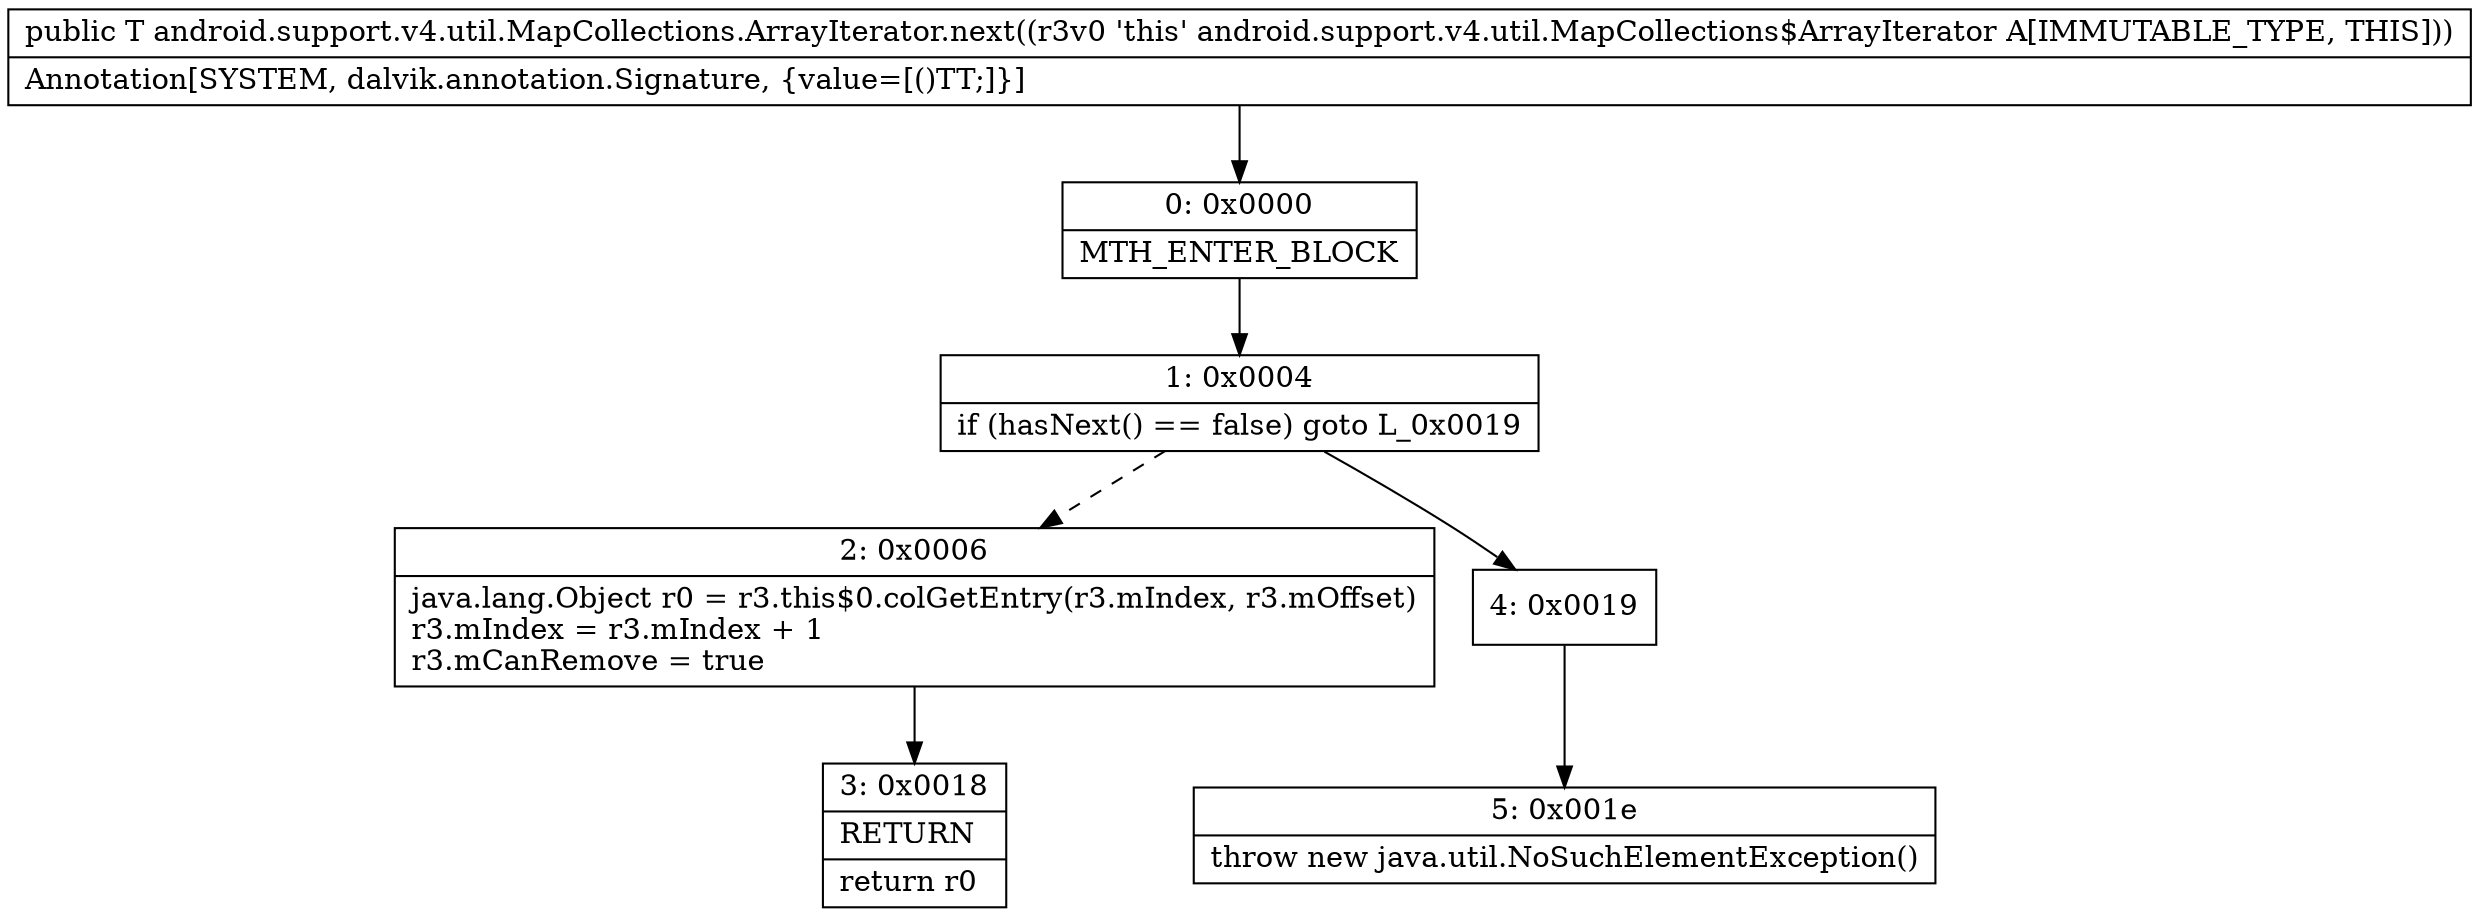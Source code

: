 digraph "CFG forandroid.support.v4.util.MapCollections.ArrayIterator.next()Ljava\/lang\/Object;" {
Node_0 [shape=record,label="{0\:\ 0x0000|MTH_ENTER_BLOCK\l}"];
Node_1 [shape=record,label="{1\:\ 0x0004|if (hasNext() == false) goto L_0x0019\l}"];
Node_2 [shape=record,label="{2\:\ 0x0006|java.lang.Object r0 = r3.this$0.colGetEntry(r3.mIndex, r3.mOffset)\lr3.mIndex = r3.mIndex + 1\lr3.mCanRemove = true\l}"];
Node_3 [shape=record,label="{3\:\ 0x0018|RETURN\l|return r0\l}"];
Node_4 [shape=record,label="{4\:\ 0x0019}"];
Node_5 [shape=record,label="{5\:\ 0x001e|throw new java.util.NoSuchElementException()\l}"];
MethodNode[shape=record,label="{public T android.support.v4.util.MapCollections.ArrayIterator.next((r3v0 'this' android.support.v4.util.MapCollections$ArrayIterator A[IMMUTABLE_TYPE, THIS]))  | Annotation[SYSTEM, dalvik.annotation.Signature, \{value=[()TT;]\}]\l}"];
MethodNode -> Node_0;
Node_0 -> Node_1;
Node_1 -> Node_2[style=dashed];
Node_1 -> Node_4;
Node_2 -> Node_3;
Node_4 -> Node_5;
}

